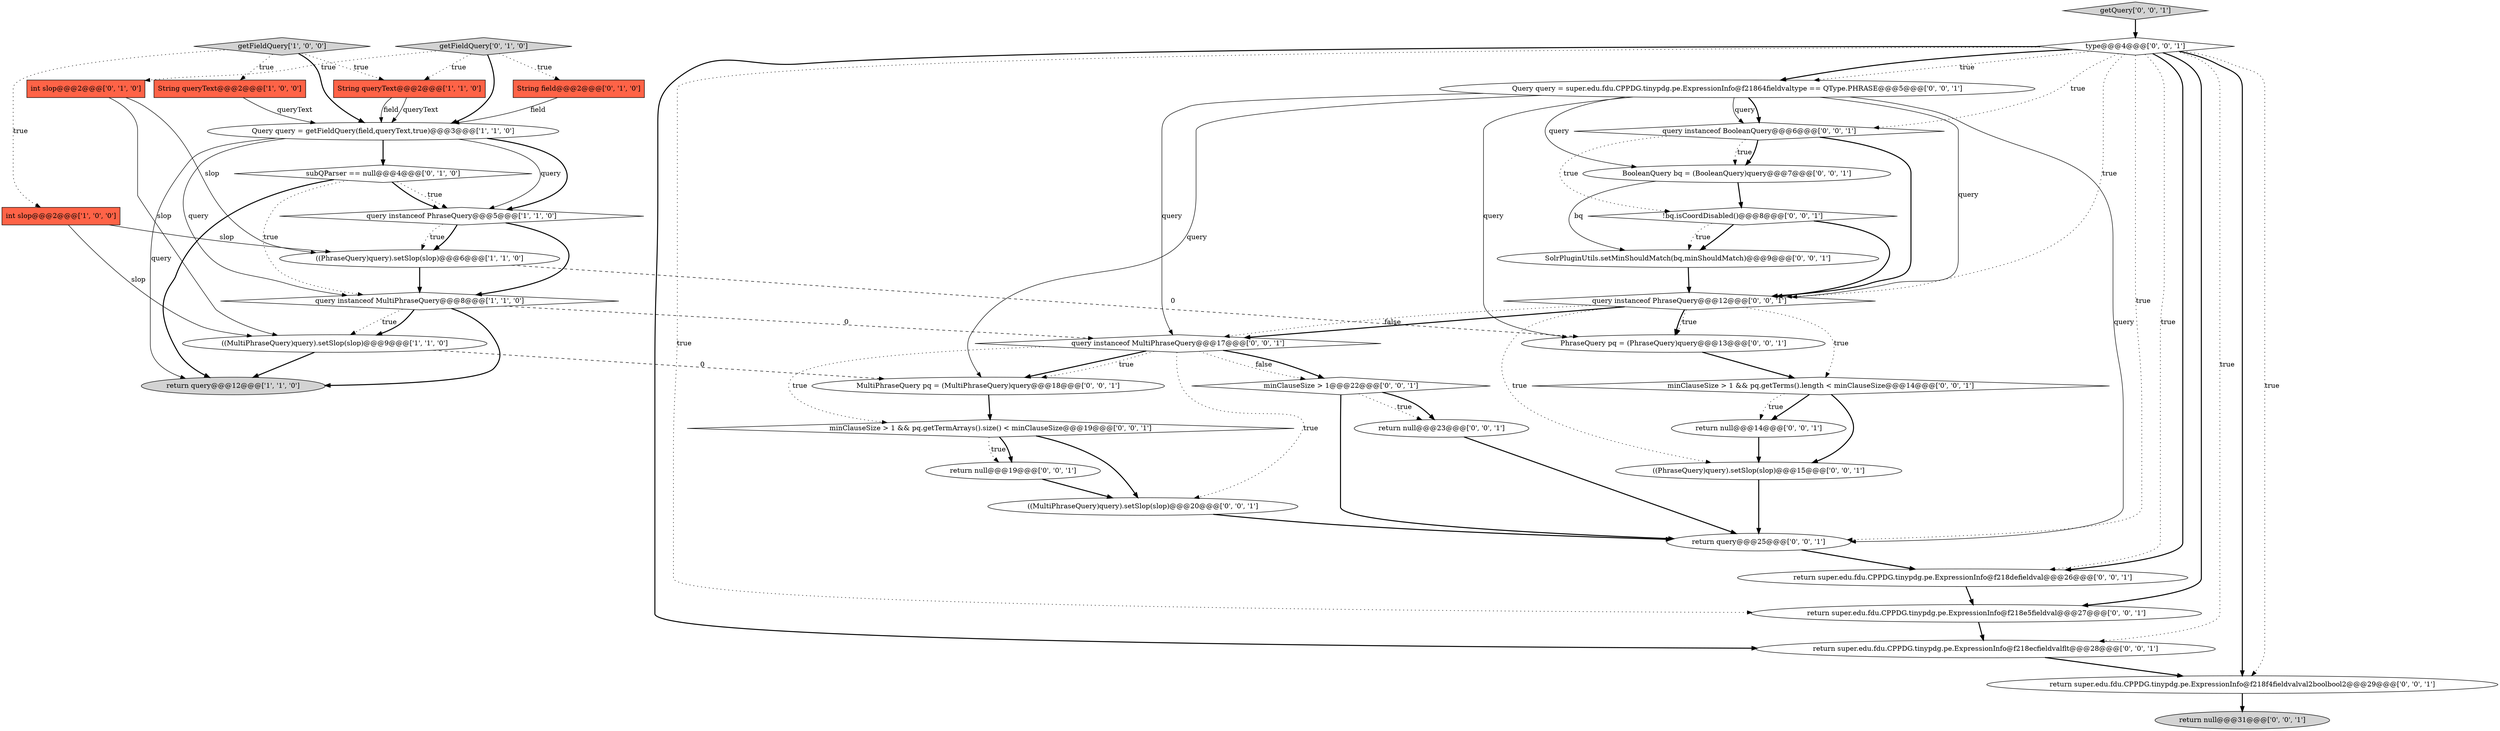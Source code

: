 digraph {
11 [style = filled, label = "int slop@@@2@@@['0', '1', '0']", fillcolor = tomato, shape = box image = "AAA0AAABBB2BBB"];
15 [style = filled, label = "query instanceof MultiPhraseQuery@@@17@@@['0', '0', '1']", fillcolor = white, shape = diamond image = "AAA0AAABBB3BBB"];
16 [style = filled, label = "!bq.isCoordDisabled()@@@8@@@['0', '0', '1']", fillcolor = white, shape = diamond image = "AAA0AAABBB3BBB"];
2 [style = filled, label = "Query query = getFieldQuery(field,queryText,true)@@@3@@@['1', '1', '0']", fillcolor = white, shape = ellipse image = "AAA0AAABBB1BBB"];
5 [style = filled, label = "query instanceof PhraseQuery@@@5@@@['1', '1', '0']", fillcolor = white, shape = diamond image = "AAA0AAABBB1BBB"];
12 [style = filled, label = "subQParser == null@@@4@@@['0', '1', '0']", fillcolor = white, shape = diamond image = "AAA1AAABBB2BBB"];
6 [style = filled, label = "((MultiPhraseQuery)query).setSlop(slop)@@@9@@@['1', '1', '0']", fillcolor = white, shape = ellipse image = "AAA0AAABBB1BBB"];
17 [style = filled, label = "query instanceof BooleanQuery@@@6@@@['0', '0', '1']", fillcolor = white, shape = diamond image = "AAA0AAABBB3BBB"];
24 [style = filled, label = "((PhraseQuery)query).setSlop(slop)@@@15@@@['0', '0', '1']", fillcolor = white, shape = ellipse image = "AAA0AAABBB3BBB"];
21 [style = filled, label = "type@@@4@@@['0', '0', '1']", fillcolor = white, shape = diamond image = "AAA0AAABBB3BBB"];
25 [style = filled, label = "BooleanQuery bq = (BooleanQuery)query@@@7@@@['0', '0', '1']", fillcolor = white, shape = ellipse image = "AAA0AAABBB3BBB"];
9 [style = filled, label = "((PhraseQuery)query).setSlop(slop)@@@6@@@['1', '1', '0']", fillcolor = white, shape = ellipse image = "AAA0AAABBB1BBB"];
32 [style = filled, label = "Query query = super.edu.fdu.CPPDG.tinypdg.pe.ExpressionInfo@f21864fieldvaltype == QType.PHRASE@@@5@@@['0', '0', '1']", fillcolor = white, shape = ellipse image = "AAA0AAABBB3BBB"];
31 [style = filled, label = "return null@@@14@@@['0', '0', '1']", fillcolor = white, shape = ellipse image = "AAA0AAABBB3BBB"];
1 [style = filled, label = "int slop@@@2@@@['1', '0', '0']", fillcolor = tomato, shape = box image = "AAA0AAABBB1BBB"];
37 [style = filled, label = "SolrPluginUtils.setMinShouldMatch(bq,minShouldMatch)@@@9@@@['0', '0', '1']", fillcolor = white, shape = ellipse image = "AAA0AAABBB3BBB"];
14 [style = filled, label = "getQuery['0', '0', '1']", fillcolor = lightgray, shape = diamond image = "AAA0AAABBB3BBB"];
4 [style = filled, label = "String queryText@@@2@@@['1', '0', '0']", fillcolor = tomato, shape = box image = "AAA0AAABBB1BBB"];
18 [style = filled, label = "minClauseSize > 1 && pq.getTerms().length < minClauseSize@@@14@@@['0', '0', '1']", fillcolor = white, shape = diamond image = "AAA0AAABBB3BBB"];
20 [style = filled, label = "((MultiPhraseQuery)query).setSlop(slop)@@@20@@@['0', '0', '1']", fillcolor = white, shape = ellipse image = "AAA0AAABBB3BBB"];
3 [style = filled, label = "getFieldQuery['1', '0', '0']", fillcolor = lightgray, shape = diamond image = "AAA0AAABBB1BBB"];
35 [style = filled, label = "return super.edu.fdu.CPPDG.tinypdg.pe.ExpressionInfo@f218ecfieldvalflt@@@28@@@['0', '0', '1']", fillcolor = white, shape = ellipse image = "AAA0AAABBB3BBB"];
10 [style = filled, label = "getFieldQuery['0', '1', '0']", fillcolor = lightgray, shape = diamond image = "AAA0AAABBB2BBB"];
8 [style = filled, label = "query instanceof MultiPhraseQuery@@@8@@@['1', '1', '0']", fillcolor = white, shape = diamond image = "AAA0AAABBB1BBB"];
22 [style = filled, label = "return super.edu.fdu.CPPDG.tinypdg.pe.ExpressionInfo@f218f4fieldvalval2boolbool2@@@29@@@['0', '0', '1']", fillcolor = white, shape = ellipse image = "AAA0AAABBB3BBB"];
38 [style = filled, label = "query instanceof PhraseQuery@@@12@@@['0', '0', '1']", fillcolor = white, shape = diamond image = "AAA0AAABBB3BBB"];
19 [style = filled, label = "PhraseQuery pq = (PhraseQuery)query@@@13@@@['0', '0', '1']", fillcolor = white, shape = ellipse image = "AAA0AAABBB3BBB"];
7 [style = filled, label = "String queryText@@@2@@@['1', '1', '0']", fillcolor = tomato, shape = box image = "AAA0AAABBB1BBB"];
0 [style = filled, label = "return query@@@12@@@['1', '1', '0']", fillcolor = lightgray, shape = ellipse image = "AAA0AAABBB1BBB"];
27 [style = filled, label = "minClauseSize > 1@@@22@@@['0', '0', '1']", fillcolor = white, shape = diamond image = "AAA0AAABBB3BBB"];
30 [style = filled, label = "return null@@@19@@@['0', '0', '1']", fillcolor = white, shape = ellipse image = "AAA0AAABBB3BBB"];
23 [style = filled, label = "return null@@@31@@@['0', '0', '1']", fillcolor = lightgray, shape = ellipse image = "AAA0AAABBB3BBB"];
36 [style = filled, label = "return super.edu.fdu.CPPDG.tinypdg.pe.ExpressionInfo@f218defieldval@@@26@@@['0', '0', '1']", fillcolor = white, shape = ellipse image = "AAA0AAABBB3BBB"];
28 [style = filled, label = "return super.edu.fdu.CPPDG.tinypdg.pe.ExpressionInfo@f218e5fieldval@@@27@@@['0', '0', '1']", fillcolor = white, shape = ellipse image = "AAA0AAABBB3BBB"];
34 [style = filled, label = "MultiPhraseQuery pq = (MultiPhraseQuery)query@@@18@@@['0', '0', '1']", fillcolor = white, shape = ellipse image = "AAA0AAABBB3BBB"];
33 [style = filled, label = "return query@@@25@@@['0', '0', '1']", fillcolor = white, shape = ellipse image = "AAA0AAABBB3BBB"];
13 [style = filled, label = "String field@@@2@@@['0', '1', '0']", fillcolor = tomato, shape = box image = "AAA0AAABBB2BBB"];
26 [style = filled, label = "minClauseSize > 1 && pq.getTermArrays().size() < minClauseSize@@@19@@@['0', '0', '1']", fillcolor = white, shape = diamond image = "AAA0AAABBB3BBB"];
29 [style = filled, label = "return null@@@23@@@['0', '0', '1']", fillcolor = white, shape = ellipse image = "AAA0AAABBB3BBB"];
7->2 [style = solid, label="field"];
21->22 [style = bold, label=""];
24->33 [style = bold, label=""];
3->1 [style = dotted, label="true"];
21->32 [style = bold, label=""];
21->36 [style = dotted, label="true"];
21->22 [style = dotted, label="true"];
10->7 [style = dotted, label="true"];
16->38 [style = bold, label=""];
12->5 [style = dotted, label="true"];
25->16 [style = bold, label=""];
15->20 [style = dotted, label="true"];
32->33 [style = solid, label="query"];
1->6 [style = solid, label="slop"];
36->28 [style = bold, label=""];
6->34 [style = dashed, label="0"];
15->34 [style = bold, label=""];
2->0 [style = solid, label="query"];
10->11 [style = dotted, label="true"];
35->22 [style = bold, label=""];
34->26 [style = bold, label=""];
29->33 [style = bold, label=""];
32->38 [style = solid, label="query"];
13->2 [style = solid, label="field"];
12->0 [style = bold, label=""];
32->19 [style = solid, label="query"];
10->13 [style = dotted, label="true"];
27->33 [style = bold, label=""];
2->8 [style = solid, label="query"];
27->29 [style = dotted, label="true"];
32->34 [style = solid, label="query"];
14->21 [style = bold, label=""];
5->9 [style = dotted, label="true"];
38->19 [style = bold, label=""];
21->17 [style = dotted, label="true"];
25->37 [style = solid, label="bq"];
12->8 [style = dotted, label="true"];
9->19 [style = dashed, label="0"];
37->38 [style = bold, label=""];
21->35 [style = dotted, label="true"];
2->12 [style = bold, label=""];
38->18 [style = dotted, label="true"];
18->31 [style = bold, label=""];
32->15 [style = solid, label="query"];
3->7 [style = dotted, label="true"];
21->36 [style = bold, label=""];
19->18 [style = bold, label=""];
38->24 [style = dotted, label="true"];
21->38 [style = dotted, label="true"];
32->17 [style = solid, label="query"];
38->15 [style = bold, label=""];
7->2 [style = solid, label="queryText"];
5->8 [style = bold, label=""];
17->16 [style = dotted, label="true"];
8->0 [style = bold, label=""];
3->2 [style = bold, label=""];
15->26 [style = dotted, label="true"];
15->34 [style = dotted, label="true"];
6->0 [style = bold, label=""];
26->20 [style = bold, label=""];
8->6 [style = dotted, label="true"];
16->37 [style = bold, label=""];
8->6 [style = bold, label=""];
26->30 [style = dotted, label="true"];
2->5 [style = solid, label="query"];
11->9 [style = solid, label="slop"];
30->20 [style = bold, label=""];
3->4 [style = dotted, label="true"];
38->19 [style = dotted, label="true"];
8->15 [style = dashed, label="0"];
21->35 [style = bold, label=""];
21->32 [style = dotted, label="true"];
21->28 [style = dotted, label="true"];
20->33 [style = bold, label=""];
28->35 [style = bold, label=""];
10->2 [style = bold, label=""];
18->31 [style = dotted, label="true"];
18->24 [style = bold, label=""];
2->5 [style = bold, label=""];
17->38 [style = bold, label=""];
16->37 [style = dotted, label="true"];
32->25 [style = solid, label="query"];
5->9 [style = bold, label=""];
27->29 [style = bold, label=""];
15->27 [style = bold, label=""];
12->5 [style = bold, label=""];
1->9 [style = solid, label="slop"];
32->17 [style = bold, label=""];
21->33 [style = dotted, label="true"];
31->24 [style = bold, label=""];
9->8 [style = bold, label=""];
22->23 [style = bold, label=""];
38->15 [style = dotted, label="false"];
26->30 [style = bold, label=""];
4->2 [style = solid, label="queryText"];
33->36 [style = bold, label=""];
15->27 [style = dotted, label="false"];
11->6 [style = solid, label="slop"];
21->28 [style = bold, label=""];
17->25 [style = dotted, label="true"];
17->25 [style = bold, label=""];
}
